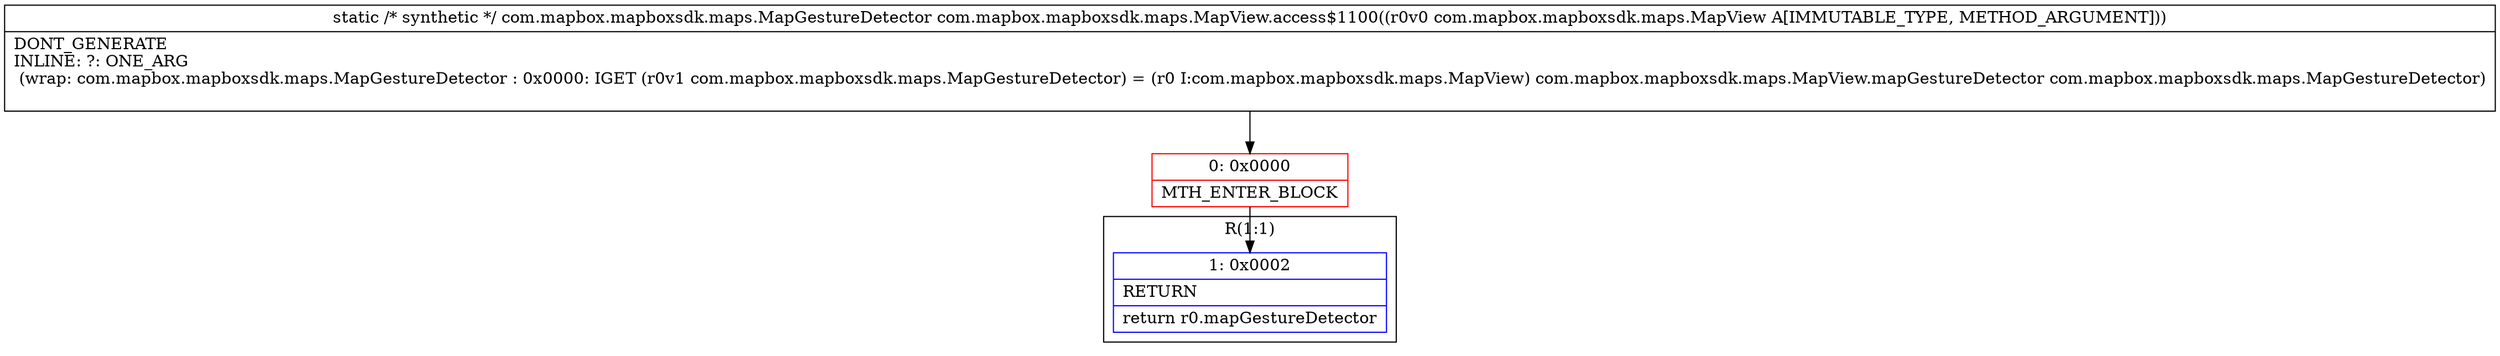 digraph "CFG forcom.mapbox.mapboxsdk.maps.MapView.access$1100(Lcom\/mapbox\/mapboxsdk\/maps\/MapView;)Lcom\/mapbox\/mapboxsdk\/maps\/MapGestureDetector;" {
subgraph cluster_Region_2012606681 {
label = "R(1:1)";
node [shape=record,color=blue];
Node_1 [shape=record,label="{1\:\ 0x0002|RETURN\l|return r0.mapGestureDetector\l}"];
}
Node_0 [shape=record,color=red,label="{0\:\ 0x0000|MTH_ENTER_BLOCK\l}"];
MethodNode[shape=record,label="{static \/* synthetic *\/ com.mapbox.mapboxsdk.maps.MapGestureDetector com.mapbox.mapboxsdk.maps.MapView.access$1100((r0v0 com.mapbox.mapboxsdk.maps.MapView A[IMMUTABLE_TYPE, METHOD_ARGUMENT]))  | DONT_GENERATE\lINLINE: ?: ONE_ARG  \l  (wrap: com.mapbox.mapboxsdk.maps.MapGestureDetector : 0x0000: IGET  (r0v1 com.mapbox.mapboxsdk.maps.MapGestureDetector) = (r0 I:com.mapbox.mapboxsdk.maps.MapView) com.mapbox.mapboxsdk.maps.MapView.mapGestureDetector com.mapbox.mapboxsdk.maps.MapGestureDetector)\l\l}"];
MethodNode -> Node_0;
Node_0 -> Node_1;
}

